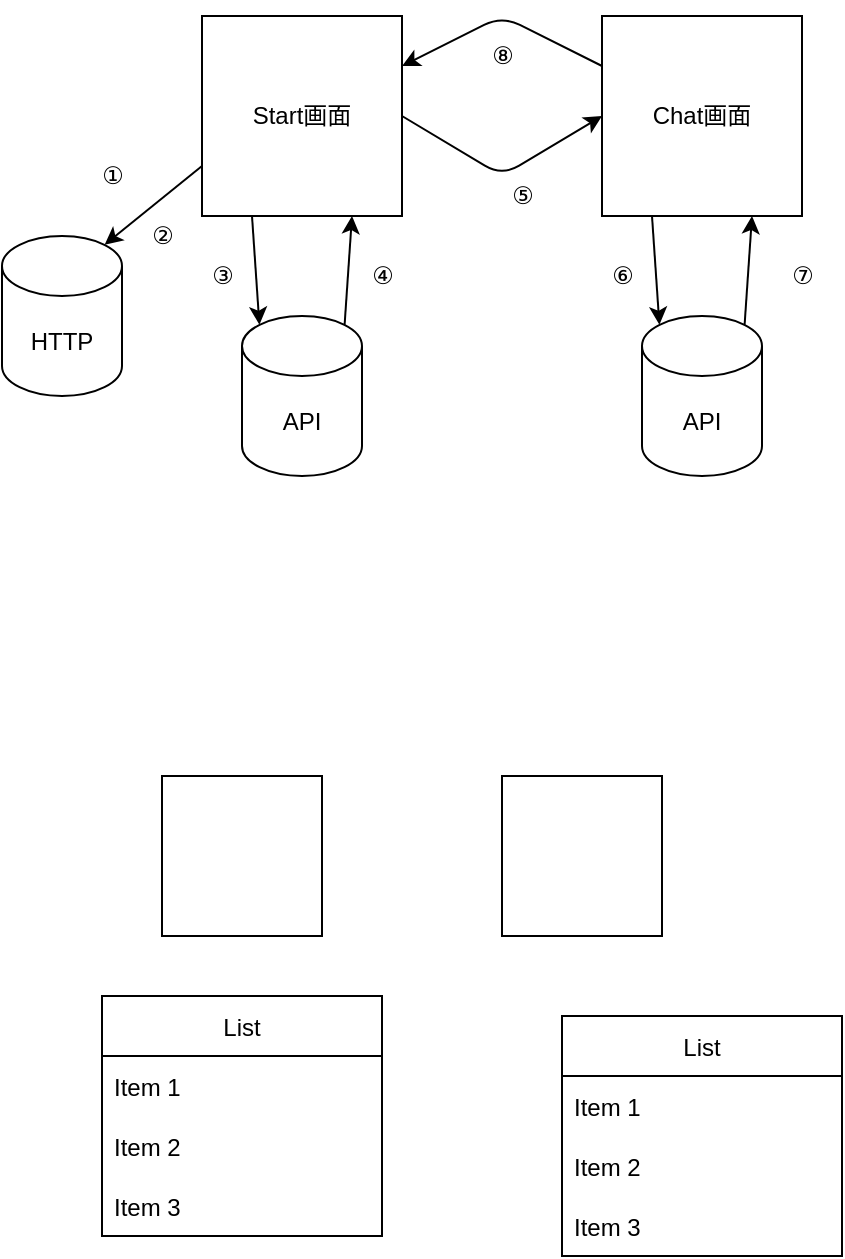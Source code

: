 <mxfile>
    <diagram id="3H0mHPc_5IVPcnniSmMl" name="ページ1">
        <mxGraphModel dx="1139" dy="707" grid="1" gridSize="10" guides="1" tooltips="1" connect="1" arrows="1" fold="1" page="1" pageScale="1" pageWidth="1100" pageHeight="850" math="0" shadow="0">
            <root>
                <mxCell id="0"/>
                <mxCell id="1" parent="0"/>
                <mxCell id="14" style="edgeStyle=none;html=1;exitX=0.855;exitY=0;exitDx=0;exitDy=4.35;exitPerimeter=0;entryX=0.75;entryY=1;entryDx=0;entryDy=0;" edge="1" parent="1" source="2" target="7">
                    <mxGeometry relative="1" as="geometry"/>
                </mxCell>
                <mxCell id="2" value="API" style="shape=cylinder3;whiteSpace=wrap;html=1;boundedLbl=1;backgroundOutline=1;size=15;" vertex="1" parent="1">
                    <mxGeometry x="370" y="170" width="60" height="80" as="geometry"/>
                </mxCell>
                <mxCell id="3" value="HTTP" style="shape=cylinder3;whiteSpace=wrap;html=1;boundedLbl=1;backgroundOutline=1;size=15;" vertex="1" parent="1">
                    <mxGeometry x="50" y="130" width="60" height="80" as="geometry"/>
                </mxCell>
                <mxCell id="11" style="edgeStyle=none;html=1;exitX=0.855;exitY=0;exitDx=0;exitDy=4.35;exitPerimeter=0;entryX=0.75;entryY=1;entryDx=0;entryDy=0;" edge="1" parent="1" source="4" target="5">
                    <mxGeometry relative="1" as="geometry"/>
                </mxCell>
                <mxCell id="4" value="API" style="shape=cylinder3;whiteSpace=wrap;html=1;boundedLbl=1;backgroundOutline=1;size=15;" vertex="1" parent="1">
                    <mxGeometry x="170" y="170" width="60" height="80" as="geometry"/>
                </mxCell>
                <mxCell id="9" style="edgeStyle=none;html=1;exitX=0;exitY=0.75;exitDx=0;exitDy=0;entryX=0.855;entryY=0;entryDx=0;entryDy=4.35;entryPerimeter=0;" edge="1" parent="1" source="5" target="3">
                    <mxGeometry relative="1" as="geometry"/>
                </mxCell>
                <mxCell id="10" style="edgeStyle=none;html=1;exitX=0.25;exitY=1;exitDx=0;exitDy=0;entryX=0.145;entryY=0;entryDx=0;entryDy=4.35;entryPerimeter=0;" edge="1" parent="1" source="5" target="4">
                    <mxGeometry relative="1" as="geometry"/>
                </mxCell>
                <mxCell id="12" style="edgeStyle=none;html=1;exitX=1;exitY=0.5;exitDx=0;exitDy=0;entryX=0;entryY=0.5;entryDx=0;entryDy=0;" edge="1" parent="1" source="5" target="7">
                    <mxGeometry relative="1" as="geometry">
                        <Array as="points">
                            <mxPoint x="300" y="100"/>
                        </Array>
                    </mxGeometry>
                </mxCell>
                <mxCell id="5" value="Start画面" style="whiteSpace=wrap;html=1;aspect=fixed;" vertex="1" parent="1">
                    <mxGeometry x="150" y="20" width="100" height="100" as="geometry"/>
                </mxCell>
                <mxCell id="13" style="edgeStyle=none;html=1;exitX=0.25;exitY=1;exitDx=0;exitDy=0;entryX=0.145;entryY=0;entryDx=0;entryDy=4.35;entryPerimeter=0;" edge="1" parent="1" source="7" target="2">
                    <mxGeometry relative="1" as="geometry"/>
                </mxCell>
                <mxCell id="15" style="edgeStyle=none;html=1;exitX=0;exitY=0.25;exitDx=0;exitDy=0;entryX=1;entryY=0.25;entryDx=0;entryDy=0;" edge="1" parent="1" source="7" target="5">
                    <mxGeometry relative="1" as="geometry">
                        <Array as="points">
                            <mxPoint x="300" y="20"/>
                        </Array>
                    </mxGeometry>
                </mxCell>
                <mxCell id="7" value="Chat画面" style="whiteSpace=wrap;html=1;aspect=fixed;" vertex="1" parent="1">
                    <mxGeometry x="350" y="20" width="100" height="100" as="geometry"/>
                </mxCell>
                <mxCell id="16" value="①" style="text;html=1;align=center;verticalAlign=middle;resizable=0;points=[];autosize=1;strokeColor=none;fillColor=none;" vertex="1" parent="1">
                    <mxGeometry x="90" y="90" width="30" height="20" as="geometry"/>
                </mxCell>
                <mxCell id="17" value="②" style="text;html=1;align=center;verticalAlign=middle;resizable=0;points=[];autosize=1;strokeColor=none;fillColor=none;" vertex="1" parent="1">
                    <mxGeometry x="115" y="120" width="30" height="20" as="geometry"/>
                </mxCell>
                <mxCell id="18" value="③" style="text;html=1;align=center;verticalAlign=middle;resizable=0;points=[];autosize=1;strokeColor=none;fillColor=none;" vertex="1" parent="1">
                    <mxGeometry x="145" y="140" width="30" height="20" as="geometry"/>
                </mxCell>
                <mxCell id="19" value="④" style="text;html=1;align=center;verticalAlign=middle;resizable=0;points=[];autosize=1;strokeColor=none;fillColor=none;" vertex="1" parent="1">
                    <mxGeometry x="225" y="140" width="30" height="20" as="geometry"/>
                </mxCell>
                <mxCell id="20" value="⑤&lt;br&gt;" style="text;html=1;align=center;verticalAlign=middle;resizable=0;points=[];autosize=1;strokeColor=none;fillColor=none;" vertex="1" parent="1">
                    <mxGeometry x="295" y="100" width="30" height="20" as="geometry"/>
                </mxCell>
                <mxCell id="21" value="⑥&lt;br&gt;" style="text;html=1;align=center;verticalAlign=middle;resizable=0;points=[];autosize=1;strokeColor=none;fillColor=none;" vertex="1" parent="1">
                    <mxGeometry x="345" y="140" width="30" height="20" as="geometry"/>
                </mxCell>
                <mxCell id="22" value="⑦" style="text;html=1;align=center;verticalAlign=middle;resizable=0;points=[];autosize=1;strokeColor=none;fillColor=none;" vertex="1" parent="1">
                    <mxGeometry x="435" y="140" width="30" height="20" as="geometry"/>
                </mxCell>
                <mxCell id="23" value="⑧" style="text;html=1;align=center;verticalAlign=middle;resizable=0;points=[];autosize=1;strokeColor=none;fillColor=none;" vertex="1" parent="1">
                    <mxGeometry x="285" y="30" width="30" height="20" as="geometry"/>
                </mxCell>
                <mxCell id="24" value="" style="whiteSpace=wrap;html=1;aspect=fixed;" vertex="1" parent="1">
                    <mxGeometry x="300" y="400" width="80" height="80" as="geometry"/>
                </mxCell>
                <mxCell id="25" value="" style="whiteSpace=wrap;html=1;aspect=fixed;" vertex="1" parent="1">
                    <mxGeometry x="130" y="400" width="80" height="80" as="geometry"/>
                </mxCell>
                <mxCell id="26" value="List" style="swimlane;fontStyle=0;childLayout=stackLayout;horizontal=1;startSize=30;horizontalStack=0;resizeParent=1;resizeParentMax=0;resizeLast=0;collapsible=1;marginBottom=0;" vertex="1" parent="1">
                    <mxGeometry x="330" y="520" width="140" height="120" as="geometry"/>
                </mxCell>
                <mxCell id="27" value="Item 1" style="text;strokeColor=none;fillColor=none;align=left;verticalAlign=middle;spacingLeft=4;spacingRight=4;overflow=hidden;points=[[0,0.5],[1,0.5]];portConstraint=eastwest;rotatable=0;" vertex="1" parent="26">
                    <mxGeometry y="30" width="140" height="30" as="geometry"/>
                </mxCell>
                <mxCell id="28" value="Item 2" style="text;strokeColor=none;fillColor=none;align=left;verticalAlign=middle;spacingLeft=4;spacingRight=4;overflow=hidden;points=[[0,0.5],[1,0.5]];portConstraint=eastwest;rotatable=0;" vertex="1" parent="26">
                    <mxGeometry y="60" width="140" height="30" as="geometry"/>
                </mxCell>
                <mxCell id="29" value="Item 3" style="text;strokeColor=none;fillColor=none;align=left;verticalAlign=middle;spacingLeft=4;spacingRight=4;overflow=hidden;points=[[0,0.5],[1,0.5]];portConstraint=eastwest;rotatable=0;" vertex="1" parent="26">
                    <mxGeometry y="90" width="140" height="30" as="geometry"/>
                </mxCell>
                <mxCell id="30" value="List" style="swimlane;fontStyle=0;childLayout=stackLayout;horizontal=1;startSize=30;horizontalStack=0;resizeParent=1;resizeParentMax=0;resizeLast=0;collapsible=1;marginBottom=0;" vertex="1" parent="1">
                    <mxGeometry x="100" y="510" width="140" height="120" as="geometry"/>
                </mxCell>
                <mxCell id="31" value="Item 1" style="text;strokeColor=none;fillColor=none;align=left;verticalAlign=middle;spacingLeft=4;spacingRight=4;overflow=hidden;points=[[0,0.5],[1,0.5]];portConstraint=eastwest;rotatable=0;" vertex="1" parent="30">
                    <mxGeometry y="30" width="140" height="30" as="geometry"/>
                </mxCell>
                <mxCell id="32" value="Item 2" style="text;strokeColor=none;fillColor=none;align=left;verticalAlign=middle;spacingLeft=4;spacingRight=4;overflow=hidden;points=[[0,0.5],[1,0.5]];portConstraint=eastwest;rotatable=0;" vertex="1" parent="30">
                    <mxGeometry y="60" width="140" height="30" as="geometry"/>
                </mxCell>
                <mxCell id="33" value="Item 3" style="text;strokeColor=none;fillColor=none;align=left;verticalAlign=middle;spacingLeft=4;spacingRight=4;overflow=hidden;points=[[0,0.5],[1,0.5]];portConstraint=eastwest;rotatable=0;" vertex="1" parent="30">
                    <mxGeometry y="90" width="140" height="30" as="geometry"/>
                </mxCell>
            </root>
        </mxGraphModel>
    </diagram>
</mxfile>